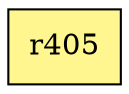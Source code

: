 digraph G {
rankdir=BT;ranksep="2.0";
"r405" [shape=record,fillcolor=khaki1,style=filled,label="{r405}"];
}